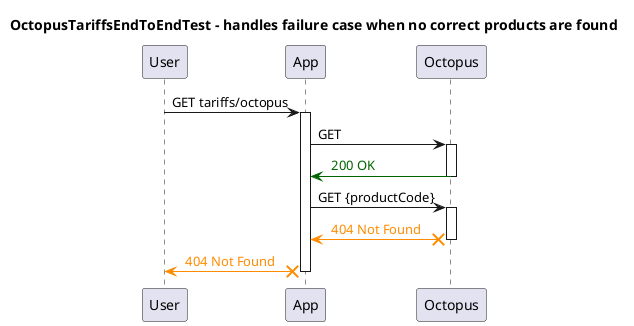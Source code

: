 @startuml
title OctopusTariffsEndToEndTest - handles failure case when no correct products are found
participant "User"
participant "App"
participant "Octopus"
"User" -> "App": GET tariffs/octopus
activate "App"
"App" -> "Octopus": GET 
activate "Octopus"

"Octopus" -[#DarkGreen]> "App": <color:DarkGreen> 200 OK
deactivate "Octopus"
"App" -> "Octopus": GET {productCode}
activate "Octopus"

"Octopus" X-[#DarkOrange]> "App": <color:DarkOrange> 404 Not Found
deactivate "Octopus"
"App" X-[#DarkOrange]> "User": <color:DarkOrange> 404 Not Found
deactivate "App"
@enduml